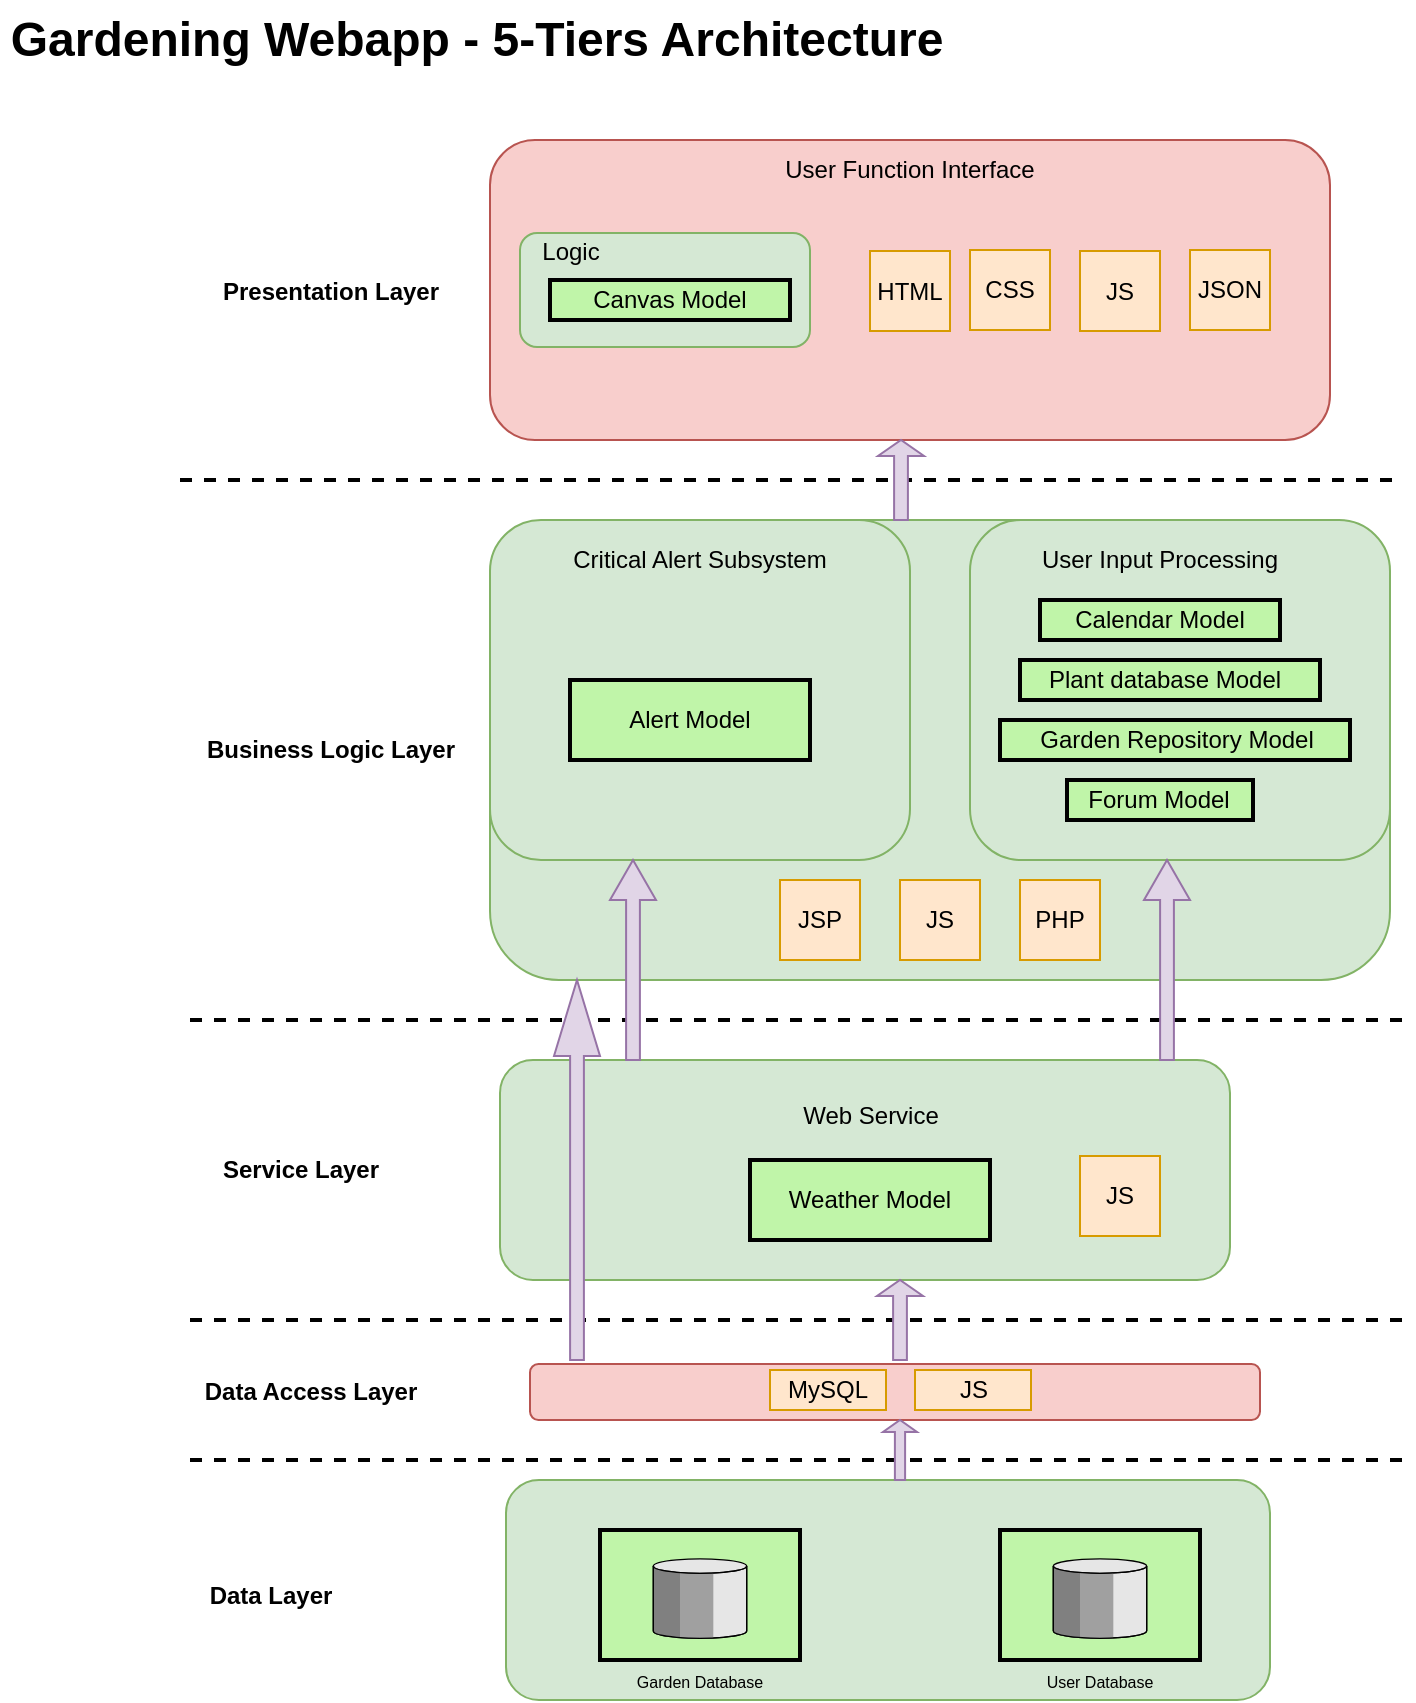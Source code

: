 <mxfile version="12.3.7" type="device" pages="1"><diagram name="Page-1" id="74b105a0-9070-1c63-61bc-23e55f88626e"><mxGraphModel dx="640" dy="312" grid="1" gridSize="10" guides="1" tooltips="1" connect="1" arrows="1" fold="1" page="1" pageScale="1.5" pageWidth="1169" pageHeight="826" background="none" math="0" shadow="0"><root><mxCell id="0" style=";html=1;"/><mxCell id="1" style=";html=1;" parent="0"/><mxCell id="iXCAOEs5Mz2i7g68pU9v-81" value="" style="rounded=1;whiteSpace=wrap;html=1;fillColor=#f8cecc;strokeColor=#b85450;" vertex="1" parent="1"><mxGeometry x="270" y="702" width="365" height="28" as="geometry"/></mxCell><mxCell id="iXCAOEs5Mz2i7g68pU9v-57" value="" style="rounded=1;whiteSpace=wrap;html=1;fillColor=#d5e8d4;strokeColor=#82b366;" vertex="1" parent="1"><mxGeometry x="250" y="280" width="450" height="230" as="geometry"/></mxCell><mxCell id="iXCAOEs5Mz2i7g68pU9v-2" value="" style="rounded=1;whiteSpace=wrap;html=1;fillColor=#f8cecc;strokeColor=#b85450;" vertex="1" parent="1"><mxGeometry x="250" y="90" width="420" height="150" as="geometry"/></mxCell><mxCell id="iXCAOEs5Mz2i7g68pU9v-3" value="Presentation Layer" style="text;html=1;align=center;verticalAlign=middle;resizable=0;points=[];;autosize=1;fontStyle=1" vertex="1" parent="1"><mxGeometry x="110" y="155.5" width="120" height="20" as="geometry"/></mxCell><mxCell id="iXCAOEs5Mz2i7g68pU9v-4" value="" style="endArrow=none;dashed=1;html=1;strokeWidth=2;" edge="1" parent="1"><mxGeometry width="50" height="50" relative="1" as="geometry"><mxPoint x="95" y="260" as="sourcePoint"/><mxPoint x="705" y="260" as="targetPoint"/></mxGeometry></mxCell><mxCell id="iXCAOEs5Mz2i7g68pU9v-5" value="Business Logic Layer" style="text;html=1;align=center;verticalAlign=middle;resizable=0;points=[];;autosize=1;fontStyle=1" vertex="1" parent="1"><mxGeometry x="100" y="385" width="140" height="20" as="geometry"/></mxCell><mxCell id="iXCAOEs5Mz2i7g68pU9v-7" value="" style="rounded=1;whiteSpace=wrap;html=1;fillColor=#d5e8d4;strokeColor=#82b366;" vertex="1" parent="1"><mxGeometry x="250" y="280" width="210" height="170" as="geometry"/></mxCell><mxCell id="iXCAOEs5Mz2i7g68pU9v-8" value="Service Layer" style="text;html=1;align=center;verticalAlign=middle;resizable=0;points=[];;autosize=1;fontStyle=1" vertex="1" parent="1"><mxGeometry x="110" y="595" width="90" height="20" as="geometry"/></mxCell><mxCell id="iXCAOEs5Mz2i7g68pU9v-9" value="" style="rounded=1;whiteSpace=wrap;html=1;fillColor=#d5e8d4;strokeColor=#82b366;" vertex="1" parent="1"><mxGeometry x="255" y="550" width="365" height="110" as="geometry"/></mxCell><mxCell id="iXCAOEs5Mz2i7g68pU9v-10" value="&lt;div&gt;&lt;span&gt;HTML&lt;/span&gt;&lt;/div&gt;" style="whiteSpace=wrap;html=1;aspect=fixed;fillColor=#ffe6cc;strokeColor=#d79b00;align=center;" vertex="1" parent="1"><mxGeometry x="440" y="145.5" width="40" height="40" as="geometry"/></mxCell><mxCell id="iXCAOEs5Mz2i7g68pU9v-13" value="&lt;div&gt;&lt;span&gt;JS&lt;/span&gt;&lt;/div&gt;" style="whiteSpace=wrap;html=1;aspect=fixed;fillColor=#ffe6cc;strokeColor=#d79b00;align=center;" vertex="1" parent="1"><mxGeometry x="545" y="145.5" width="40" height="40" as="geometry"/></mxCell><mxCell id="iXCAOEs5Mz2i7g68pU9v-14" value="&lt;div&gt;&lt;span&gt;JSP&lt;/span&gt;&lt;/div&gt;" style="whiteSpace=wrap;html=1;aspect=fixed;fillColor=#ffe6cc;strokeColor=#d79b00;align=center;" vertex="1" parent="1"><mxGeometry x="395" y="460" width="40" height="40" as="geometry"/></mxCell><mxCell id="iXCAOEs5Mz2i7g68pU9v-15" value="&lt;div&gt;&lt;span&gt;CSS&lt;/span&gt;&lt;/div&gt;" style="whiteSpace=wrap;html=1;aspect=fixed;fillColor=#ffe6cc;strokeColor=#d79b00;align=center;" vertex="1" parent="1"><mxGeometry x="490" y="145" width="40" height="40" as="geometry"/></mxCell><mxCell id="iXCAOEs5Mz2i7g68pU9v-16" value="&lt;div&gt;&lt;span&gt;JSON&lt;/span&gt;&lt;/div&gt;" style="whiteSpace=wrap;html=1;aspect=fixed;fillColor=#ffe6cc;strokeColor=#d79b00;align=center;" vertex="1" parent="1"><mxGeometry x="600" y="145" width="40" height="40" as="geometry"/></mxCell><mxCell id="iXCAOEs5Mz2i7g68pU9v-18" value="Critical Alert Subsystem" style="text;html=1;strokeColor=none;fillColor=none;align=center;verticalAlign=middle;whiteSpace=wrap;rounded=0;" vertex="1" parent="1"><mxGeometry x="270" y="290" width="170" height="20" as="geometry"/></mxCell><mxCell id="iXCAOEs5Mz2i7g68pU9v-20" value="User Function Interface" style="text;html=1;strokeColor=none;fillColor=none;align=center;verticalAlign=middle;whiteSpace=wrap;rounded=0;" vertex="1" parent="1"><mxGeometry x="380" y="95" width="160" height="20" as="geometry"/></mxCell><mxCell id="iXCAOEs5Mz2i7g68pU9v-25" value="" style="group" vertex="1" connectable="0" parent="1"><mxGeometry x="290" y="360" width="120" height="40" as="geometry"/></mxCell><mxCell id="iXCAOEs5Mz2i7g68pU9v-22" value="" style="strokeWidth=2;dashed=0;align=center;fontSize=8;shape=rect;fillColor=#c0f5a9;verticalLabelPosition=bottom;verticalAlign=top;" vertex="1" parent="iXCAOEs5Mz2i7g68pU9v-25"><mxGeometry width="120" height="40" as="geometry"/></mxCell><mxCell id="iXCAOEs5Mz2i7g68pU9v-24" value="Alert Model" style="text;html=1;strokeColor=none;fillColor=none;align=center;verticalAlign=middle;whiteSpace=wrap;rounded=0;" vertex="1" parent="iXCAOEs5Mz2i7g68pU9v-25"><mxGeometry x="15" y="10" width="90" height="20" as="geometry"/></mxCell><mxCell id="iXCAOEs5Mz2i7g68pU9v-45" value="" style="rounded=1;whiteSpace=wrap;html=1;fillColor=#d5e8d4;strokeColor=#82b366;" vertex="1" parent="1"><mxGeometry x="490" y="280" width="210" height="170" as="geometry"/></mxCell><mxCell id="iXCAOEs5Mz2i7g68pU9v-28" value="User Input Processing" style="text;html=1;strokeColor=none;fillColor=none;align=center;verticalAlign=middle;whiteSpace=wrap;rounded=0;" vertex="1" parent="1"><mxGeometry x="500" y="290" width="170" height="20" as="geometry"/></mxCell><mxCell id="iXCAOEs5Mz2i7g68pU9v-29" value="" style="group" vertex="1" connectable="0" parent="1"><mxGeometry x="525" y="320" width="120" height="20" as="geometry"/></mxCell><mxCell id="iXCAOEs5Mz2i7g68pU9v-30" value="" style="strokeWidth=2;dashed=0;align=center;fontSize=8;shape=rect;fillColor=#c0f5a9;verticalLabelPosition=bottom;verticalAlign=top;" vertex="1" parent="iXCAOEs5Mz2i7g68pU9v-29"><mxGeometry width="120.0" height="20" as="geometry"/></mxCell><mxCell id="iXCAOEs5Mz2i7g68pU9v-31" value="Calendar Model" style="text;html=1;strokeColor=none;fillColor=none;align=center;verticalAlign=middle;whiteSpace=wrap;rounded=0;" vertex="1" parent="iXCAOEs5Mz2i7g68pU9v-29"><mxGeometry x="15.0" y="5" width="90" height="10" as="geometry"/></mxCell><mxCell id="iXCAOEs5Mz2i7g68pU9v-35" value="" style="group" vertex="1" connectable="0" parent="1"><mxGeometry x="525" y="350" width="150" height="20" as="geometry"/></mxCell><mxCell id="iXCAOEs5Mz2i7g68pU9v-36" value="" style="strokeWidth=2;dashed=0;align=center;fontSize=8;shape=rect;fillColor=#c0f5a9;verticalLabelPosition=bottom;verticalAlign=top;" vertex="1" parent="iXCAOEs5Mz2i7g68pU9v-35"><mxGeometry x="-10" width="150" height="20" as="geometry"/></mxCell><mxCell id="iXCAOEs5Mz2i7g68pU9v-38" value="Plant database Model" style="text;html=1;strokeColor=none;fillColor=none;align=center;verticalAlign=middle;whiteSpace=wrap;rounded=0;" vertex="1" parent="iXCAOEs5Mz2i7g68pU9v-35"><mxGeometry y="5" width="125" height="10" as="geometry"/></mxCell><mxCell id="iXCAOEs5Mz2i7g68pU9v-43" value="" style="strokeWidth=2;dashed=0;align=center;fontSize=8;shape=rect;fillColor=#c0f5a9;verticalLabelPosition=bottom;verticalAlign=top;" vertex="1" parent="1"><mxGeometry x="505" y="380" width="175" height="20" as="geometry"/></mxCell><mxCell id="iXCAOEs5Mz2i7g68pU9v-44" value="Garden Repository Model" style="text;html=1;align=center;verticalAlign=middle;resizable=0;points=[];;autosize=1;" vertex="1" parent="1"><mxGeometry x="517.5" y="380" width="150" height="20" as="geometry"/></mxCell><mxCell id="iXCAOEs5Mz2i7g68pU9v-49" value="" style="strokeWidth=2;dashed=0;align=center;fontSize=8;shape=rect;fillColor=#c0f5a9;verticalLabelPosition=bottom;verticalAlign=top;" vertex="1" parent="1"><mxGeometry x="538.5" y="410" width="93" height="20" as="geometry"/></mxCell><mxCell id="iXCAOEs5Mz2i7g68pU9v-50" value="Forum Model" style="text;html=1;align=center;verticalAlign=middle;resizable=0;points=[];;autosize=1;" vertex="1" parent="1"><mxGeometry x="538.5" y="410" width="90" height="20" as="geometry"/></mxCell><mxCell id="iXCAOEs5Mz2i7g68pU9v-51" value="" style="rounded=1;whiteSpace=wrap;html=1;fillColor=#d5e8d4;strokeColor=#82b366;" vertex="1" parent="1"><mxGeometry x="265" y="136.5" width="145" height="57" as="geometry"/></mxCell><mxCell id="iXCAOEs5Mz2i7g68pU9v-53" value="" style="group" vertex="1" connectable="0" parent="1"><mxGeometry x="280" y="160" width="120" height="20" as="geometry"/></mxCell><mxCell id="iXCAOEs5Mz2i7g68pU9v-54" value="" style="strokeWidth=2;dashed=0;align=center;fontSize=8;shape=rect;fillColor=#c0f5a9;verticalLabelPosition=bottom;verticalAlign=top;" vertex="1" parent="iXCAOEs5Mz2i7g68pU9v-53"><mxGeometry width="120.0" height="20" as="geometry"/></mxCell><mxCell id="iXCAOEs5Mz2i7g68pU9v-55" value="Canvas Model" style="text;html=1;strokeColor=none;fillColor=none;align=center;verticalAlign=middle;whiteSpace=wrap;rounded=0;" vertex="1" parent="iXCAOEs5Mz2i7g68pU9v-53"><mxGeometry x="15.0" y="5" width="90" height="10" as="geometry"/></mxCell><mxCell id="iXCAOEs5Mz2i7g68pU9v-56" value="Logic" style="text;html=1;align=center;verticalAlign=middle;resizable=0;points=[];;autosize=1;" vertex="1" parent="1"><mxGeometry x="270" y="135.5" width="40" height="20" as="geometry"/></mxCell><mxCell id="iXCAOEs5Mz2i7g68pU9v-58" value="&lt;div&gt;&lt;span&gt;JS&lt;/span&gt;&lt;/div&gt;" style="whiteSpace=wrap;html=1;aspect=fixed;fillColor=#ffe6cc;strokeColor=#d79b00;align=center;" vertex="1" parent="1"><mxGeometry x="455" y="460" width="40" height="40" as="geometry"/></mxCell><mxCell id="iXCAOEs5Mz2i7g68pU9v-59" value="&lt;div&gt;&lt;span&gt;PHP&lt;/span&gt;&lt;/div&gt;" style="whiteSpace=wrap;html=1;aspect=fixed;fillColor=#ffe6cc;strokeColor=#d79b00;align=center;" vertex="1" parent="1"><mxGeometry x="515" y="460" width="40" height="40" as="geometry"/></mxCell><mxCell id="iXCAOEs5Mz2i7g68pU9v-62" value="" style="endArrow=none;dashed=1;html=1;strokeWidth=2;" edge="1" parent="1"><mxGeometry width="50" height="50" relative="1" as="geometry"><mxPoint x="100" y="530" as="sourcePoint"/><mxPoint x="710" y="530" as="targetPoint"/></mxGeometry></mxCell><mxCell id="iXCAOEs5Mz2i7g68pU9v-67" value="Web Service" style="text;html=1;strokeColor=none;fillColor=none;align=center;verticalAlign=middle;whiteSpace=wrap;rounded=0;" vertex="1" parent="1"><mxGeometry x="397.5" y="568" width="85" height="20" as="geometry"/></mxCell><mxCell id="iXCAOEs5Mz2i7g68pU9v-68" value="" style="group" vertex="1" connectable="0" parent="1"><mxGeometry x="375" y="609" width="120" height="40" as="geometry"/></mxCell><mxCell id="iXCAOEs5Mz2i7g68pU9v-71" value="" style="group" vertex="1" connectable="0" parent="iXCAOEs5Mz2i7g68pU9v-68"><mxGeometry x="5" y="-9" width="120" height="40" as="geometry"/></mxCell><mxCell id="iXCAOEs5Mz2i7g68pU9v-69" value="" style="strokeWidth=2;dashed=0;align=center;fontSize=8;shape=rect;fillColor=#c0f5a9;verticalLabelPosition=bottom;verticalAlign=top;" vertex="1" parent="iXCAOEs5Mz2i7g68pU9v-71"><mxGeometry width="120" height="40" as="geometry"/></mxCell><mxCell id="iXCAOEs5Mz2i7g68pU9v-70" value="Weather Model" style="text;html=1;strokeColor=none;fillColor=none;align=center;verticalAlign=middle;whiteSpace=wrap;rounded=0;" vertex="1" parent="iXCAOEs5Mz2i7g68pU9v-71"><mxGeometry x="15" y="10" width="90" height="20" as="geometry"/></mxCell><mxCell id="iXCAOEs5Mz2i7g68pU9v-72" value="&lt;div&gt;&lt;span&gt;JS&lt;/span&gt;&lt;/div&gt;" style="whiteSpace=wrap;html=1;aspect=fixed;fillColor=#ffe6cc;strokeColor=#d79b00;align=center;" vertex="1" parent="1"><mxGeometry x="545" y="598" width="40" height="40" as="geometry"/></mxCell><mxCell id="iXCAOEs5Mz2i7g68pU9v-73" value="" style="endArrow=none;dashed=1;html=1;strokeWidth=2;" edge="1" parent="1"><mxGeometry width="50" height="50" relative="1" as="geometry"><mxPoint x="100" y="680" as="sourcePoint"/><mxPoint x="710" y="680" as="targetPoint"/></mxGeometry></mxCell><mxCell id="iXCAOEs5Mz2i7g68pU9v-74" value="Data Access Layer" style="text;html=1;align=center;verticalAlign=middle;resizable=0;points=[];;autosize=1;fontStyle=1" vertex="1" parent="1"><mxGeometry x="100" y="706" width="120" height="20" as="geometry"/></mxCell><mxCell id="iXCAOEs5Mz2i7g68pU9v-82" value="MySQL" style="text;html=1;strokeColor=#d79b00;fillColor=#ffe6cc;align=center;verticalAlign=middle;whiteSpace=wrap;rounded=0;" vertex="1" parent="1"><mxGeometry x="390" y="705" width="58" height="20" as="geometry"/></mxCell><mxCell id="iXCAOEs5Mz2i7g68pU9v-84" value="" style="endArrow=none;dashed=1;html=1;strokeWidth=2;" edge="1" parent="1"><mxGeometry width="50" height="50" relative="1" as="geometry"><mxPoint x="100" y="750" as="sourcePoint"/><mxPoint x="710" y="750" as="targetPoint"/></mxGeometry></mxCell><mxCell id="iXCAOEs5Mz2i7g68pU9v-85" value="Data Layer" style="text;html=1;align=center;verticalAlign=middle;resizable=0;points=[];;autosize=1;fontStyle=1" vertex="1" parent="1"><mxGeometry x="100" y="807.5" width="80" height="20" as="geometry"/></mxCell><mxCell id="iXCAOEs5Mz2i7g68pU9v-86" value="" style="rounded=1;whiteSpace=wrap;html=1;fillColor=#d5e8d4;strokeColor=#82b366;" vertex="1" parent="1"><mxGeometry x="258" y="760" width="382" height="110" as="geometry"/></mxCell><mxCell id="iXCAOEs5Mz2i7g68pU9v-87" value="Garden Database" style="strokeWidth=2;outlineConnect=0;dashed=0;align=center;fontSize=8;verticalLabelPosition=bottom;verticalAlign=top;shape=mxgraph.eip.message_store;fillColor=#c0f5a9" vertex="1" parent="1"><mxGeometry x="305" y="785" width="100" height="65" as="geometry"/></mxCell><mxCell id="iXCAOEs5Mz2i7g68pU9v-88" value="User Database" style="strokeWidth=2;outlineConnect=0;dashed=0;align=center;fontSize=8;verticalLabelPosition=bottom;verticalAlign=top;shape=mxgraph.eip.message_store;fillColor=#c0f5a9" vertex="1" parent="1"><mxGeometry x="505" y="785" width="100" height="65" as="geometry"/></mxCell><mxCell id="iXCAOEs5Mz2i7g68pU9v-89" value="" style="shape=singleArrow;direction=north;whiteSpace=wrap;html=1;fillColor=#e1d5e7;align=center;strokeColor=#9673a6;" vertex="1" parent="1"><mxGeometry x="446.5" y="730" width="17" height="30" as="geometry"/></mxCell><mxCell id="iXCAOEs5Mz2i7g68pU9v-90" value="" style="shape=singleArrow;direction=north;whiteSpace=wrap;html=1;fillColor=#e1d5e7;align=center;strokeColor=#9673a6;" vertex="1" parent="1"><mxGeometry x="443.5" y="660" width="23" height="40" as="geometry"/></mxCell><mxCell id="iXCAOEs5Mz2i7g68pU9v-93" value="" style="shape=singleArrow;direction=north;whiteSpace=wrap;html=1;fillColor=#e1d5e7;align=center;strokeColor=#9673a6;" vertex="1" parent="1"><mxGeometry x="577" y="450" width="23" height="100" as="geometry"/></mxCell><mxCell id="iXCAOEs5Mz2i7g68pU9v-94" value="" style="shape=singleArrow;direction=north;whiteSpace=wrap;html=1;fillColor=#e1d5e7;align=center;strokeColor=#9673a6;" vertex="1" parent="1"><mxGeometry x="310" y="450" width="23" height="100" as="geometry"/></mxCell><mxCell id="iXCAOEs5Mz2i7g68pU9v-96" value="" style="shape=singleArrow;direction=north;whiteSpace=wrap;html=1;fillColor=#e1d5e7;align=center;strokeColor=#9673a6;" vertex="1" parent="1"><mxGeometry x="282" y="510" width="23" height="190" as="geometry"/></mxCell><mxCell id="iXCAOEs5Mz2i7g68pU9v-98" value="" style="shape=singleArrow;direction=north;whiteSpace=wrap;html=1;fillColor=#e1d5e7;align=center;strokeColor=#9673a6;" vertex="1" parent="1"><mxGeometry x="444" y="240" width="23" height="40" as="geometry"/></mxCell><mxCell id="iXCAOEs5Mz2i7g68pU9v-99" value="Gardening Webapp - 5-Tiers Architecture" style="text;strokeColor=none;fillColor=none;html=1;fontSize=24;fontStyle=1;verticalAlign=middle;align=center;" vertex="1" parent="1"><mxGeometry x="5" y="20" width="475" height="40" as="geometry"/></mxCell><mxCell id="iXCAOEs5Mz2i7g68pU9v-101" value="JS" style="text;html=1;strokeColor=#d79b00;fillColor=#ffe6cc;align=center;verticalAlign=middle;whiteSpace=wrap;rounded=0;" vertex="1" parent="1"><mxGeometry x="462.5" y="705" width="58" height="20" as="geometry"/></mxCell></root></mxGraphModel></diagram></mxfile>